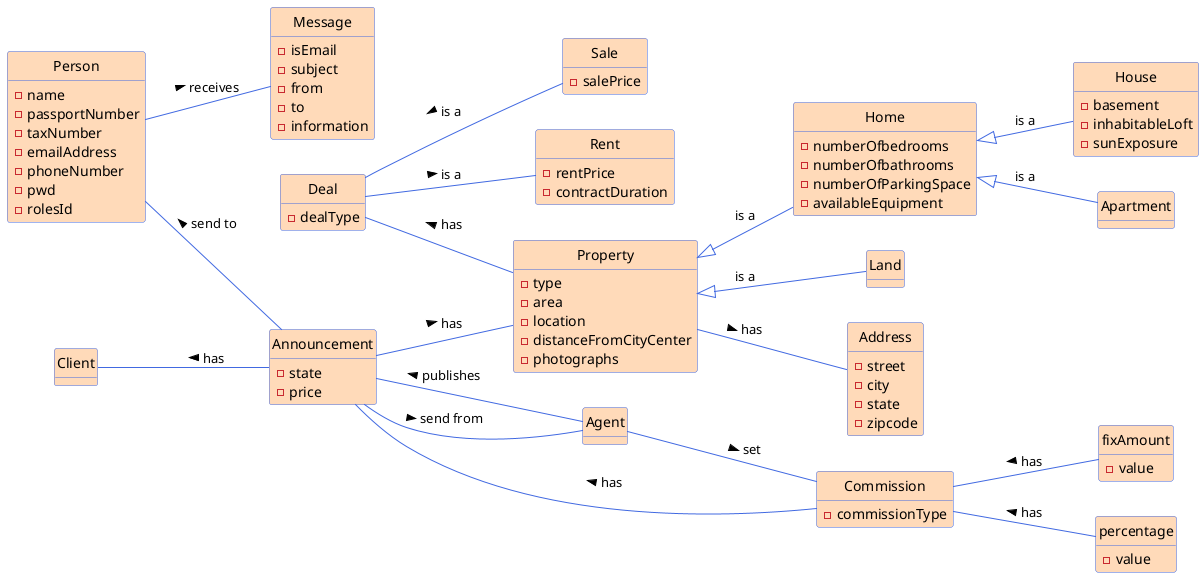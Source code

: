 @startuml
'skinparam monochrome true
skinparam packageStyle rectangle
skinparam shadowing false
'skinparam linetype ortho
left to right direction
'skinparam classAttributeIconSize 0
hide circle
hide methods

'---------File styling-----------
skinparam class {
    BackgroundColor PeachPuff
    ArrowColor RoyalBlue
    BorderColor RoyalBlue
}

'------------Actors----------------'

class Commission {
    - commissionType
}

class fixAmount {
    - value
}

class percentage {
    - value
}

class Announcement {
    - state
    - price
}

class Property {
    - type
    - area
    - location
    - distanceFromCityCenter
    - photographs
}

class Rent {
    - rentPrice
    - contractDuration
}

class Sale {
    - salePrice
}

class Deal {
    - dealType
}

class Address {
    - street
    - city
    - state
    - zipcode
}

class Home {
    - numberOfbedrooms
    - numberOfbathrooms
    - numberOfParkingSpace
    - availableEquipment
}

class Land {

}

class House {
    - basement
    - inhabitableLoft
    - sunExposure
}

class Message {
    - isEmail
    - subject
    - from
    - to
    - information
}

class Person {
    - name
    - passportNumber
    - taxNumber
    - emailAddress
    - phoneNumber
    - pwd
    - rolesId
}

'-------------------connections------------------'

Announcement -- Commission : has <
Commission -- fixAmount : has <
Commission -- percentage : has <
Deal -- Property : has <
Deal -- Sale : is a <
Deal -- Rent : is a >
Agent -- Commission : set >
Agent -- Announcement : publishes >
Announcement -- Property : has >
Announcement -- Agent : send from >
Client -- Announcement : has <
Property -- Address : has >
Person -- Announcement : send to <
Person -- Message : receives >

'--------------------heritage--------------------'
Property <|-- Land : is a
Property <|-- Home : is a
Home <|-- Apartment : is a
Home <|-- House : is a
@enduml
